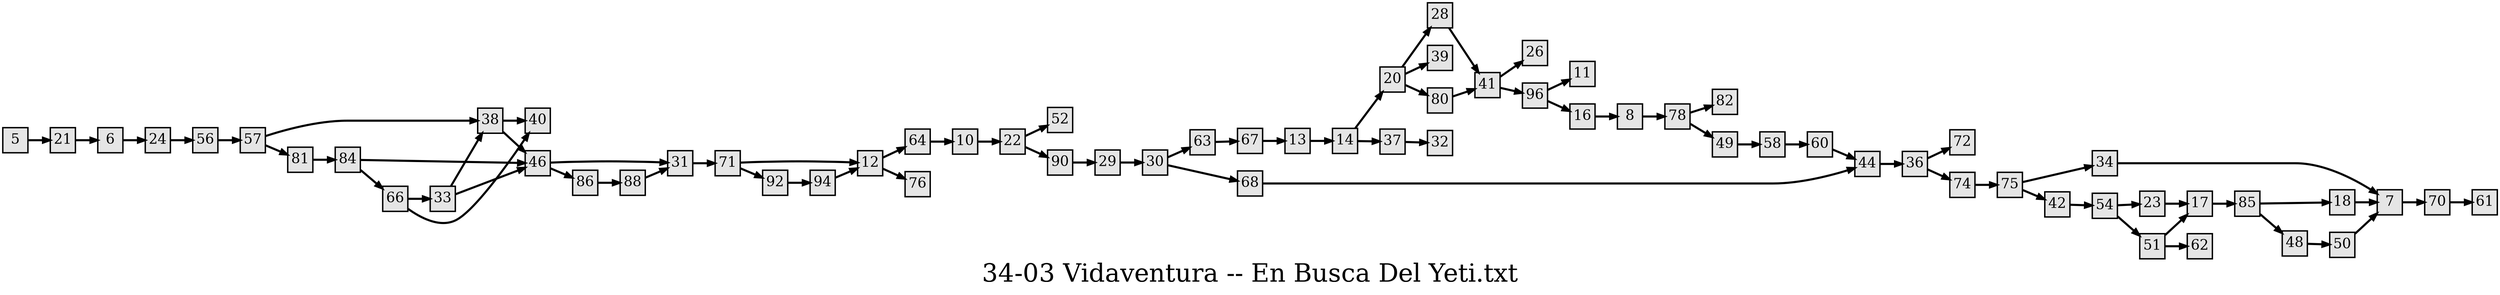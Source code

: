 digraph g{
  graph [ label="34-03 Vidaventura -- En Busca Del Yeti.txt" rankdir=LR, ordering=out, fontsize=36, nodesep="0.35", ranksep="0.45"];
  node  [shape=rect, penwidth=2, fontsize=20, style=filled, fillcolor=grey90, margin="0,0", labelfloat=true, regular=true, fixedsize=true];
  edge  [labelfloat=true, penwidth=3, fontsize=12];
  5 -> 21;
  6 -> 24;
  7 -> 70;
  8 -> 78;
  10 -> 22;
  12 -> 64;
  12 -> 76;
  13 -> 14;
  14 -> 20;
  14 -> 37;
  16 -> 8;
  17 -> 85;
  18 -> 7;
  20 -> 28;
  20 -> 39;
  20 -> 80;
  21 -> 6;
  22 -> 52;
  22 -> 90;
  23 -> 17;
  24 -> 56;
  28 -> 41;
  29 -> 30;
  30 -> 63;
  30 -> 68;
  31 -> 71;
  33 -> 38;
  33 -> 46;
  34 -> 7;
  36 -> 72;
  36 -> 74;
  37 -> 32;
  38 -> 40;
  38 -> 46;
  41 -> 26;
  41 -> 96;
  42 -> 54;
  44 -> 36;
  46 -> 31;
  46 -> 86;
  48 -> 50;
  49 -> 58;
  50 -> 7;
  51 -> 17;
  51 -> 62;
  54 -> 23;
  54 -> 51;
  56 -> 57;
  57 -> 38;
  57 -> 81;
  58 -> 60;
  60 -> 44;
  63 -> 67;
  64 -> 10;
  66 -> 33;
  66 -> 40;
  67 -> 13;
  68 -> 44;
  70 -> 61;
  71 -> 12;
  71 -> 92;
  74 -> 75;
  75 -> 34;
  75 -> 42;
  78 -> 82;
  78 -> 49;
  80 -> 41;
  81 -> 84;
  84 -> 46;
  84 -> 66;
  85 -> 18;
  85 -> 48;
  86 -> 88;
  88 -> 31;
  90 -> 29;
  92 -> 94;
  94 -> 12;
  96 -> 11;
  96 -> 16;
}

